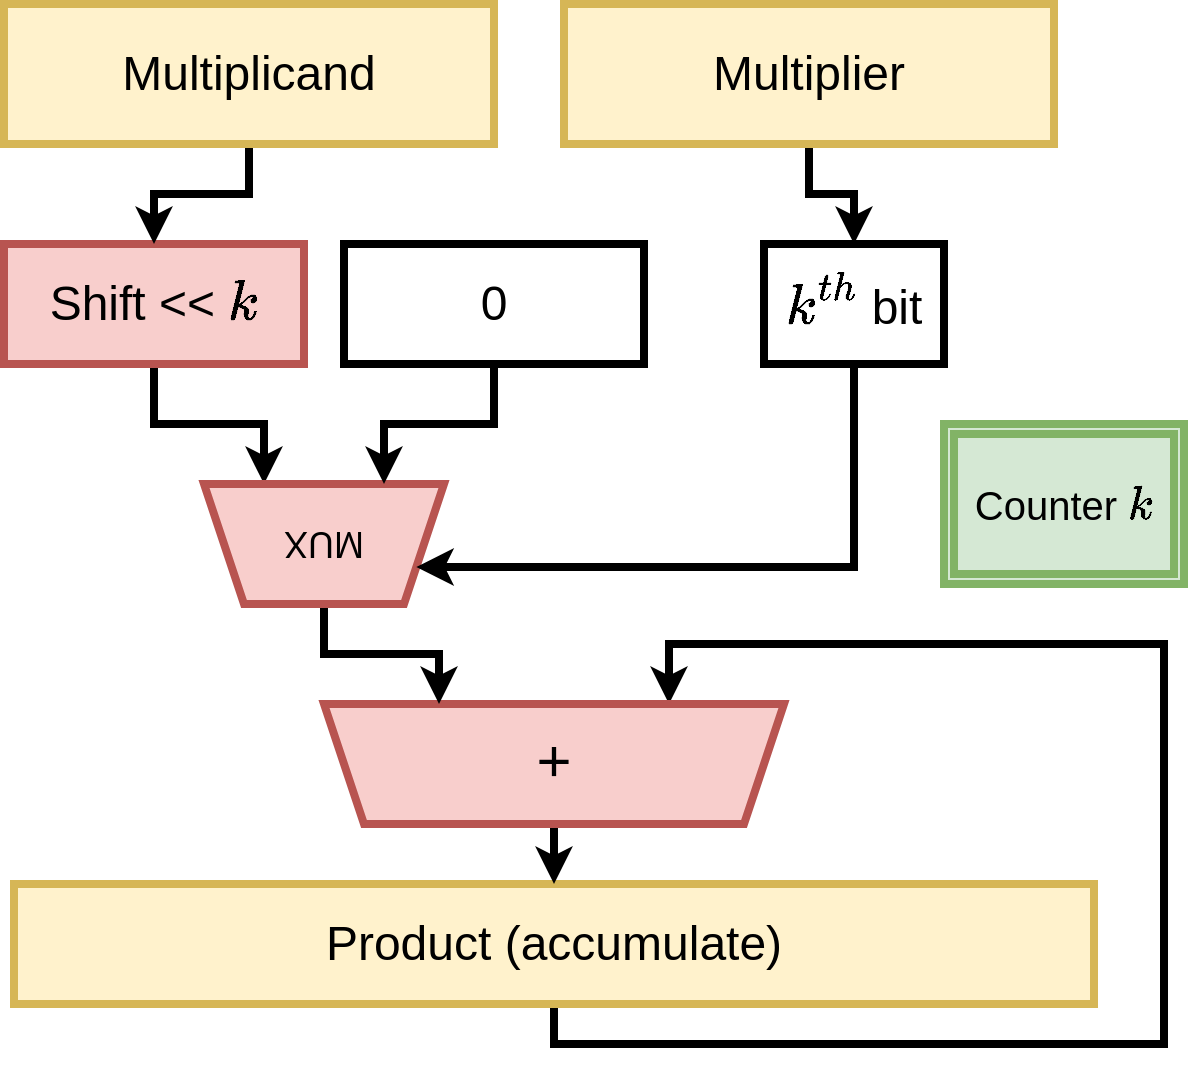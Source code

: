 <mxfile version="13.6.2" type="device"><diagram id="FMwa6SjbWwk2NIcpZri2" name="Page-1"><mxGraphModel dx="1102" dy="1736" grid="1" gridSize="10" guides="1" tooltips="1" connect="1" arrows="1" fold="1" page="1" pageScale="1" pageWidth="850" pageHeight="1100" math="1" shadow="0"><root><mxCell id="0"/><mxCell id="1" parent="0"/><mxCell id="Gc8NYsCaZCyVTR7oBC7g-6" style="edgeStyle=orthogonalEdgeStyle;rounded=0;orthogonalLoop=1;jettySize=auto;html=1;exitX=0.5;exitY=1;exitDx=0;exitDy=0;entryX=0.25;entryY=1;entryDx=0;entryDy=0;strokeWidth=4;" edge="1" parent="1" source="Gc8NYsCaZCyVTR7oBC7g-1" target="Gc8NYsCaZCyVTR7oBC7g-2"><mxGeometry relative="1" as="geometry"><Array as="points"><mxPoint x="345" y="310"/><mxPoint x="650" y="310"/><mxPoint x="650" y="110"/><mxPoint x="403" y="110"/></Array></mxGeometry></mxCell><mxCell id="Gc8NYsCaZCyVTR7oBC7g-1" value="&lt;font style=&quot;font-size: 24px&quot;&gt;Product (accumulate)&lt;/font&gt;" style="rounded=0;whiteSpace=wrap;html=1;strokeWidth=4;fillColor=#fff2cc;strokeColor=#d6b656;" vertex="1" parent="1"><mxGeometry x="75" y="230" width="540" height="60" as="geometry"/></mxCell><mxCell id="Gc8NYsCaZCyVTR7oBC7g-4" style="edgeStyle=orthogonalEdgeStyle;rounded=0;orthogonalLoop=1;jettySize=auto;html=1;exitX=0.5;exitY=0;exitDx=0;exitDy=0;entryX=0.5;entryY=0;entryDx=0;entryDy=0;strokeWidth=4;" edge="1" parent="1" source="Gc8NYsCaZCyVTR7oBC7g-2" target="Gc8NYsCaZCyVTR7oBC7g-1"><mxGeometry relative="1" as="geometry"/></mxCell><mxCell id="Gc8NYsCaZCyVTR7oBC7g-2" value="&lt;font style=&quot;font-size: 30px&quot;&gt;+&lt;/font&gt;" style="shape=trapezoid;perimeter=trapezoidPerimeter;whiteSpace=wrap;html=1;fixedSize=1;strokeWidth=4;rotation=-180;fillColor=#f8cecc;strokeColor=#b85450;" vertex="1" parent="1"><mxGeometry x="230" y="140" width="230" height="60" as="geometry"/></mxCell><mxCell id="Gc8NYsCaZCyVTR7oBC7g-13" style="edgeStyle=orthogonalEdgeStyle;rounded=0;orthogonalLoop=1;jettySize=auto;html=1;exitX=0.5;exitY=1;exitDx=0;exitDy=0;entryX=0.75;entryY=1;entryDx=0;entryDy=0;strokeWidth=4;" edge="1" parent="1" source="Gc8NYsCaZCyVTR7oBC7g-3" target="Gc8NYsCaZCyVTR7oBC7g-11"><mxGeometry relative="1" as="geometry"/></mxCell><mxCell id="Gc8NYsCaZCyVTR7oBC7g-3" value="&lt;font style=&quot;font-size: 24px&quot;&gt;Shift &amp;lt;&amp;lt; `k`&lt;/font&gt;" style="rounded=0;whiteSpace=wrap;html=1;strokeWidth=4;fillColor=#f8cecc;strokeColor=#b85450;" vertex="1" parent="1"><mxGeometry x="70" y="-90" width="150" height="60" as="geometry"/></mxCell><mxCell id="Gc8NYsCaZCyVTR7oBC7g-8" style="edgeStyle=orthogonalEdgeStyle;rounded=0;orthogonalLoop=1;jettySize=auto;html=1;exitX=0.5;exitY=1;exitDx=0;exitDy=0;entryX=0.5;entryY=0;entryDx=0;entryDy=0;strokeWidth=4;" edge="1" parent="1" source="Gc8NYsCaZCyVTR7oBC7g-7" target="Gc8NYsCaZCyVTR7oBC7g-3"><mxGeometry relative="1" as="geometry"/></mxCell><mxCell id="Gc8NYsCaZCyVTR7oBC7g-7" value="&lt;font style=&quot;font-size: 24px&quot;&gt;Multiplicand&lt;/font&gt;" style="rounded=0;whiteSpace=wrap;html=1;strokeWidth=4;fillColor=#fff2cc;strokeColor=#d6b656;" vertex="1" parent="1"><mxGeometry x="70" y="-210" width="245" height="70" as="geometry"/></mxCell><mxCell id="Gc8NYsCaZCyVTR7oBC7g-25" style="edgeStyle=orthogonalEdgeStyle;rounded=0;orthogonalLoop=1;jettySize=auto;html=1;exitX=0.5;exitY=1;exitDx=0;exitDy=0;entryX=0.5;entryY=0;entryDx=0;entryDy=0;strokeWidth=4;" edge="1" parent="1" source="Gc8NYsCaZCyVTR7oBC7g-9" target="Gc8NYsCaZCyVTR7oBC7g-23"><mxGeometry relative="1" as="geometry"/></mxCell><mxCell id="Gc8NYsCaZCyVTR7oBC7g-9" value="&lt;font style=&quot;font-size: 24px&quot;&gt;Multiplier&lt;/font&gt;" style="rounded=0;whiteSpace=wrap;html=1;strokeWidth=4;fillColor=#fff2cc;strokeColor=#d6b656;" vertex="1" parent="1"><mxGeometry x="350" y="-210" width="245" height="70" as="geometry"/></mxCell><mxCell id="Gc8NYsCaZCyVTR7oBC7g-17" style="edgeStyle=orthogonalEdgeStyle;rounded=0;orthogonalLoop=1;jettySize=auto;html=1;exitX=0.5;exitY=0;exitDx=0;exitDy=0;entryX=0.75;entryY=1;entryDx=0;entryDy=0;strokeWidth=4;" edge="1" parent="1" source="Gc8NYsCaZCyVTR7oBC7g-11" target="Gc8NYsCaZCyVTR7oBC7g-2"><mxGeometry relative="1" as="geometry"/></mxCell><mxCell id="Gc8NYsCaZCyVTR7oBC7g-11" value="&lt;font style=&quot;font-size: 18px&quot;&gt;MUX&lt;/font&gt;" style="shape=trapezoid;perimeter=trapezoidPerimeter;whiteSpace=wrap;html=1;fixedSize=1;strokeWidth=4;rotation=-180;textDirection=ltr;fillColor=#f8cecc;strokeColor=#b85450;" vertex="1" parent="1"><mxGeometry x="170" y="30" width="120" height="60" as="geometry"/></mxCell><mxCell id="Gc8NYsCaZCyVTR7oBC7g-15" style="edgeStyle=orthogonalEdgeStyle;rounded=0;orthogonalLoop=1;jettySize=auto;html=1;exitX=0.5;exitY=1;exitDx=0;exitDy=0;entryX=0.25;entryY=1;entryDx=0;entryDy=0;strokeWidth=4;" edge="1" parent="1" source="Gc8NYsCaZCyVTR7oBC7g-14" target="Gc8NYsCaZCyVTR7oBC7g-11"><mxGeometry relative="1" as="geometry"/></mxCell><mxCell id="Gc8NYsCaZCyVTR7oBC7g-14" value="&lt;font style=&quot;font-size: 24px&quot;&gt;0&lt;/font&gt;" style="rounded=0;whiteSpace=wrap;html=1;strokeWidth=4;" vertex="1" parent="1"><mxGeometry x="240" y="-90" width="150" height="60" as="geometry"/></mxCell><mxCell id="Gc8NYsCaZCyVTR7oBC7g-27" style="edgeStyle=orthogonalEdgeStyle;rounded=0;orthogonalLoop=1;jettySize=auto;html=1;exitX=0.5;exitY=1;exitDx=0;exitDy=0;entryX=0;entryY=0.25;entryDx=0;entryDy=0;strokeWidth=4;" edge="1" parent="1" source="Gc8NYsCaZCyVTR7oBC7g-23" target="Gc8NYsCaZCyVTR7oBC7g-11"><mxGeometry relative="1" as="geometry"><Array as="points"><mxPoint x="495" y="72"/></Array></mxGeometry></mxCell><mxCell id="Gc8NYsCaZCyVTR7oBC7g-23" value="&lt;font style=&quot;font-size: 24px&quot;&gt;`k^{th}` bit&lt;/font&gt;" style="rounded=0;whiteSpace=wrap;html=1;strokeWidth=4;" vertex="1" parent="1"><mxGeometry x="450" y="-90" width="90" height="60" as="geometry"/></mxCell><mxCell id="Gc8NYsCaZCyVTR7oBC7g-28" value="&lt;font style=&quot;font-size: 20px&quot;&gt;Counter `k`&lt;/font&gt;" style="shape=ext;double=1;rounded=0;whiteSpace=wrap;html=1;strokeWidth=4;fillColor=#d5e8d4;strokeColor=#82b366;" vertex="1" parent="1"><mxGeometry x="540" width="120" height="80" as="geometry"/></mxCell></root></mxGraphModel></diagram></mxfile>